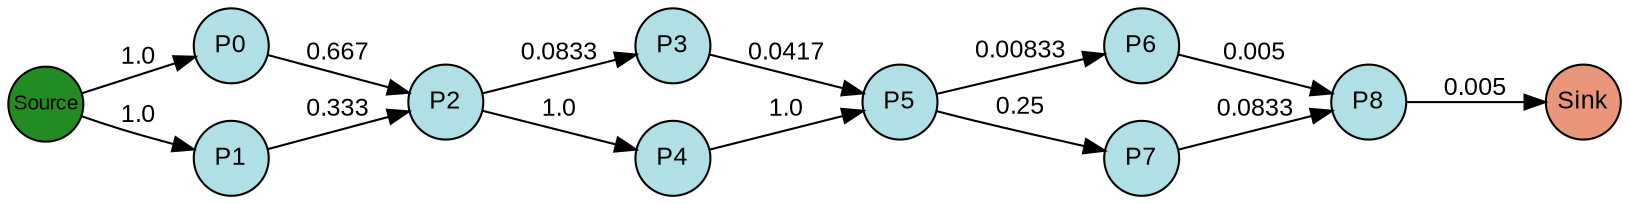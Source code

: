 digraph {
  splines=true;
node [margin=0 fontname=arial fontcolor=black fontsize=12 shape=circle width=0.5 fixedsize=true style=filled fillcolor=powderblue]
  1 [label="P0"]
  2 [label="P1"]
  3 [label="P2"]
  4 [label="P3"]
  5 [label="P4"]
  6 [label="P5"]
  7 [label="P6"]
  8 [label="P7"]
  9 [label="P8"]
  node [margin=0 fontname=arial fontcolor=black fontsize=10 shape=circle width=0.5 fixedsize=true style=filled fillcolor=forestgreen]
  10 [label="Source"]
  node [margin=0 fontname=arial fontcolor=black fontsize=12 shape=circle width=0.5 fixedsize=true style=filled fillcolor=darksalmon]
  11 [label="Sink"]
rankdir=LR
edge [margin=0 fontname=arial fontcolor=black fontsize=12]
   1 -> 3 [label="0.667"]
   2 -> 3 [label="0.333"]
   3 -> 4 [label="0.0833"]
   3 -> 5 [label="1.0"]
   4 -> 6 [label="0.0417"]
   5 -> 6 [label="1.0"]
   6 -> 7 [label="0.00833"]
   6 -> 8 [label="0.25"]
   7 -> 9 [label="0.005"]
   8 -> 9 [label="0.0833"]
   10 -> 2 [label="1.0"]
   10 -> 1 [label="1.0"]
   9 -> 11 [label="0.005"]

  {rank=same 10}
	{rank=same  1, 2 }
	{rank=same  3 }
	{rank=same  4, 5 }
	{rank=same  6 }
	{rank=same  7, 8 }
	{rank=same  9 }
  {rank=same 11}
}
